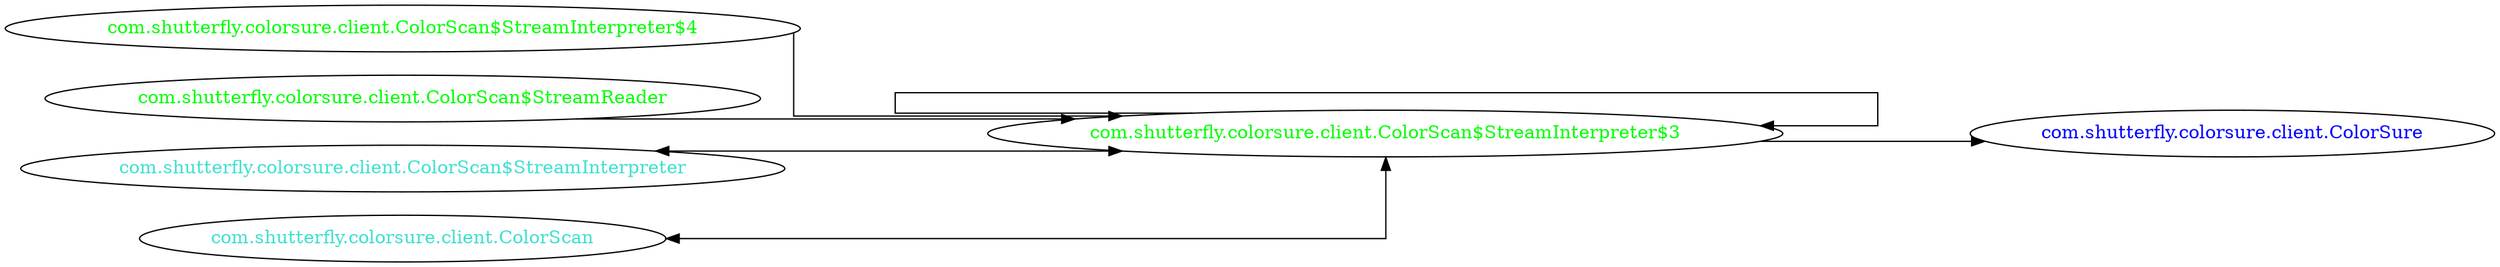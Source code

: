 digraph dependencyGraph {
 concentrate=true;
 ranksep="2.0";
 rankdir="LR"; 
 splines="ortho";
"com.shutterfly.colorsure.client.ColorScan$StreamInterpreter$3" [fontcolor="red"];
"com.shutterfly.colorsure.client.ColorSure" [ fontcolor="blue" ];
"com.shutterfly.colorsure.client.ColorScan$StreamInterpreter$3"->"com.shutterfly.colorsure.client.ColorSure";
"com.shutterfly.colorsure.client.ColorScan$StreamInterpreter$3" [ fontcolor="green" ];
"com.shutterfly.colorsure.client.ColorScan$StreamInterpreter$3"->"com.shutterfly.colorsure.client.ColorScan$StreamInterpreter$3";
"com.shutterfly.colorsure.client.ColorScan$StreamInterpreter$4" [ fontcolor="green" ];
"com.shutterfly.colorsure.client.ColorScan$StreamInterpreter$4"->"com.shutterfly.colorsure.client.ColorScan$StreamInterpreter$3";
"com.shutterfly.colorsure.client.ColorScan$StreamReader" [ fontcolor="green" ];
"com.shutterfly.colorsure.client.ColorScan$StreamReader"->"com.shutterfly.colorsure.client.ColorScan$StreamInterpreter$3";
"com.shutterfly.colorsure.client.ColorScan$StreamInterpreter" [ fontcolor="turquoise" ];
"com.shutterfly.colorsure.client.ColorScan$StreamInterpreter"->"com.shutterfly.colorsure.client.ColorScan$StreamInterpreter$3" [dir=both];
"com.shutterfly.colorsure.client.ColorScan" [ fontcolor="turquoise" ];
"com.shutterfly.colorsure.client.ColorScan"->"com.shutterfly.colorsure.client.ColorScan$StreamInterpreter$3" [dir=both];
}